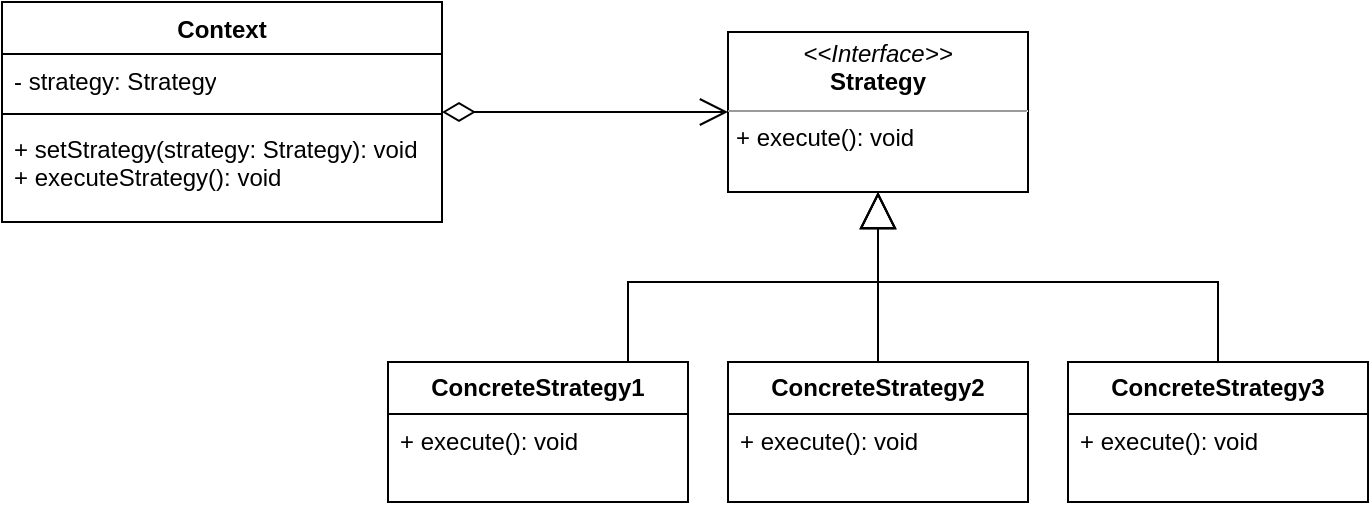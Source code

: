 <mxfile version="21.2.8" type="device">
  <diagram id="C5RBs43oDa-KdzZeNtuy" name="Page-1">
    <mxGraphModel dx="1195" dy="703" grid="1" gridSize="10" guides="1" tooltips="1" connect="1" arrows="1" fold="1" page="1" pageScale="1" pageWidth="827" pageHeight="1169" math="0" shadow="0">
      <root>
        <mxCell id="WIyWlLk6GJQsqaUBKTNV-0" />
        <mxCell id="WIyWlLk6GJQsqaUBKTNV-1" parent="WIyWlLk6GJQsqaUBKTNV-0" />
        <mxCell id="VKH4GRxSxtUpZeHTxHFP-0" value="Context" style="swimlane;fontStyle=1;align=center;verticalAlign=top;childLayout=stackLayout;horizontal=1;startSize=26;horizontalStack=0;resizeParent=1;resizeParentMax=0;resizeLast=0;collapsible=1;marginBottom=0;whiteSpace=wrap;html=1;" vertex="1" parent="WIyWlLk6GJQsqaUBKTNV-1">
          <mxGeometry x="120" y="120" width="220" height="110" as="geometry" />
        </mxCell>
        <mxCell id="VKH4GRxSxtUpZeHTxHFP-1" value="- strategy: Strategy" style="text;strokeColor=none;fillColor=none;align=left;verticalAlign=top;spacingLeft=4;spacingRight=4;overflow=hidden;rotatable=0;points=[[0,0.5],[1,0.5]];portConstraint=eastwest;whiteSpace=wrap;html=1;" vertex="1" parent="VKH4GRxSxtUpZeHTxHFP-0">
          <mxGeometry y="26" width="220" height="26" as="geometry" />
        </mxCell>
        <mxCell id="VKH4GRxSxtUpZeHTxHFP-2" value="" style="line;strokeWidth=1;fillColor=none;align=left;verticalAlign=middle;spacingTop=-1;spacingLeft=3;spacingRight=3;rotatable=0;labelPosition=right;points=[];portConstraint=eastwest;strokeColor=inherit;" vertex="1" parent="VKH4GRxSxtUpZeHTxHFP-0">
          <mxGeometry y="52" width="220" height="8" as="geometry" />
        </mxCell>
        <mxCell id="VKH4GRxSxtUpZeHTxHFP-3" value="+ setStrategy(strategy: Strategy): void&lt;br&gt;+ executeStrategy(): void" style="text;strokeColor=none;fillColor=none;align=left;verticalAlign=top;spacingLeft=4;spacingRight=4;overflow=hidden;rotatable=0;points=[[0,0.5],[1,0.5]];portConstraint=eastwest;whiteSpace=wrap;html=1;" vertex="1" parent="VKH4GRxSxtUpZeHTxHFP-0">
          <mxGeometry y="60" width="220" height="50" as="geometry" />
        </mxCell>
        <mxCell id="VKH4GRxSxtUpZeHTxHFP-4" value="&lt;p style=&quot;margin:0px;margin-top:4px;text-align:center;&quot;&gt;&lt;i&gt;&amp;lt;&amp;lt;Interface&amp;gt;&amp;gt;&lt;/i&gt;&lt;br&gt;&lt;b&gt;Strategy&lt;/b&gt;&lt;br&gt;&lt;/p&gt;&lt;hr size=&quot;1&quot;&gt;&lt;p style=&quot;margin:0px;margin-left:4px;&quot;&gt;&lt;/p&gt;&lt;p style=&quot;margin:0px;margin-left:4px;&quot;&gt;+ execute(): void&lt;br&gt;&lt;br&gt;&lt;/p&gt;" style="verticalAlign=top;align=left;overflow=fill;fontSize=12;fontFamily=Helvetica;html=1;whiteSpace=wrap;" vertex="1" parent="WIyWlLk6GJQsqaUBKTNV-1">
          <mxGeometry x="483" y="135" width="150" height="80" as="geometry" />
        </mxCell>
        <mxCell id="VKH4GRxSxtUpZeHTxHFP-5" value="&lt;b&gt;ConcreteStrategy1&lt;/b&gt;" style="swimlane;fontStyle=0;childLayout=stackLayout;horizontal=1;startSize=26;fillColor=none;horizontalStack=0;resizeParent=1;resizeParentMax=0;resizeLast=0;collapsible=1;marginBottom=0;whiteSpace=wrap;html=1;" vertex="1" parent="WIyWlLk6GJQsqaUBKTNV-1">
          <mxGeometry x="313" y="300" width="150" height="70" as="geometry" />
        </mxCell>
        <mxCell id="VKH4GRxSxtUpZeHTxHFP-6" value="+ execute(): void" style="text;strokeColor=none;fillColor=none;align=left;verticalAlign=top;spacingLeft=4;spacingRight=4;overflow=hidden;rotatable=0;points=[[0,0.5],[1,0.5]];portConstraint=eastwest;whiteSpace=wrap;html=1;" vertex="1" parent="VKH4GRxSxtUpZeHTxHFP-5">
          <mxGeometry y="26" width="150" height="44" as="geometry" />
        </mxCell>
        <mxCell id="VKH4GRxSxtUpZeHTxHFP-9" value="" style="endArrow=open;html=1;endSize=12;startArrow=diamondThin;startSize=14;startFill=0;edgeStyle=orthogonalEdgeStyle;align=left;verticalAlign=bottom;rounded=0;" edge="1" parent="WIyWlLk6GJQsqaUBKTNV-1" source="VKH4GRxSxtUpZeHTxHFP-0" target="VKH4GRxSxtUpZeHTxHFP-4">
          <mxGeometry x="-1" y="3" relative="1" as="geometry">
            <mxPoint x="340" y="330" as="sourcePoint" />
            <mxPoint x="500" y="330" as="targetPoint" />
          </mxGeometry>
        </mxCell>
        <mxCell id="VKH4GRxSxtUpZeHTxHFP-10" value="" style="endArrow=block;endSize=16;endFill=0;html=1;rounded=0;edgeStyle=orthogonalEdgeStyle;" edge="1" parent="WIyWlLk6GJQsqaUBKTNV-1" source="VKH4GRxSxtUpZeHTxHFP-5" target="VKH4GRxSxtUpZeHTxHFP-4">
          <mxGeometry x="0.125" width="160" relative="1" as="geometry">
            <mxPoint x="313" y="410" as="sourcePoint" />
            <mxPoint x="473" y="410" as="targetPoint" />
            <Array as="points">
              <mxPoint x="433" y="260" />
              <mxPoint x="558" y="260" />
            </Array>
            <mxPoint as="offset" />
          </mxGeometry>
        </mxCell>
        <mxCell id="VKH4GRxSxtUpZeHTxHFP-13" value="&lt;b&gt;ConcreteStrategy2&lt;/b&gt;" style="swimlane;fontStyle=0;childLayout=stackLayout;horizontal=1;startSize=26;fillColor=none;horizontalStack=0;resizeParent=1;resizeParentMax=0;resizeLast=0;collapsible=1;marginBottom=0;whiteSpace=wrap;html=1;" vertex="1" parent="WIyWlLk6GJQsqaUBKTNV-1">
          <mxGeometry x="483" y="300" width="150" height="70" as="geometry" />
        </mxCell>
        <mxCell id="VKH4GRxSxtUpZeHTxHFP-14" value="+ execute(): void" style="text;strokeColor=none;fillColor=none;align=left;verticalAlign=top;spacingLeft=4;spacingRight=4;overflow=hidden;rotatable=0;points=[[0,0.5],[1,0.5]];portConstraint=eastwest;whiteSpace=wrap;html=1;" vertex="1" parent="VKH4GRxSxtUpZeHTxHFP-13">
          <mxGeometry y="26" width="150" height="44" as="geometry" />
        </mxCell>
        <mxCell id="VKH4GRxSxtUpZeHTxHFP-15" value="&lt;b&gt;ConcreteStrategy3&lt;/b&gt;" style="swimlane;fontStyle=0;childLayout=stackLayout;horizontal=1;startSize=26;fillColor=none;horizontalStack=0;resizeParent=1;resizeParentMax=0;resizeLast=0;collapsible=1;marginBottom=0;whiteSpace=wrap;html=1;" vertex="1" parent="WIyWlLk6GJQsqaUBKTNV-1">
          <mxGeometry x="653" y="300" width="150" height="70" as="geometry" />
        </mxCell>
        <mxCell id="VKH4GRxSxtUpZeHTxHFP-16" value="+ execute(): void" style="text;strokeColor=none;fillColor=none;align=left;verticalAlign=top;spacingLeft=4;spacingRight=4;overflow=hidden;rotatable=0;points=[[0,0.5],[1,0.5]];portConstraint=eastwest;whiteSpace=wrap;html=1;" vertex="1" parent="VKH4GRxSxtUpZeHTxHFP-15">
          <mxGeometry y="26" width="150" height="44" as="geometry" />
        </mxCell>
        <mxCell id="VKH4GRxSxtUpZeHTxHFP-17" value="" style="endArrow=block;endSize=16;endFill=0;html=1;rounded=0;edgeStyle=orthogonalEdgeStyle;" edge="1" parent="WIyWlLk6GJQsqaUBKTNV-1" source="VKH4GRxSxtUpZeHTxHFP-13" target="VKH4GRxSxtUpZeHTxHFP-4">
          <mxGeometry x="0.125" width="160" relative="1" as="geometry">
            <mxPoint x="443" y="310" as="sourcePoint" />
            <mxPoint x="633" y="250" as="targetPoint" />
            <Array as="points">
              <mxPoint x="558" y="300" />
              <mxPoint x="558" y="300" />
            </Array>
            <mxPoint as="offset" />
          </mxGeometry>
        </mxCell>
        <mxCell id="VKH4GRxSxtUpZeHTxHFP-18" value="" style="endArrow=block;endSize=16;endFill=0;html=1;rounded=0;edgeStyle=orthogonalEdgeStyle;" edge="1" parent="WIyWlLk6GJQsqaUBKTNV-1" source="VKH4GRxSxtUpZeHTxHFP-15" target="VKH4GRxSxtUpZeHTxHFP-4">
          <mxGeometry x="0.125" width="160" relative="1" as="geometry">
            <mxPoint x="568" y="310" as="sourcePoint" />
            <mxPoint x="568" y="225" as="targetPoint" />
            <Array as="points">
              <mxPoint x="728" y="260" />
              <mxPoint x="558" y="260" />
            </Array>
            <mxPoint as="offset" />
          </mxGeometry>
        </mxCell>
      </root>
    </mxGraphModel>
  </diagram>
</mxfile>

